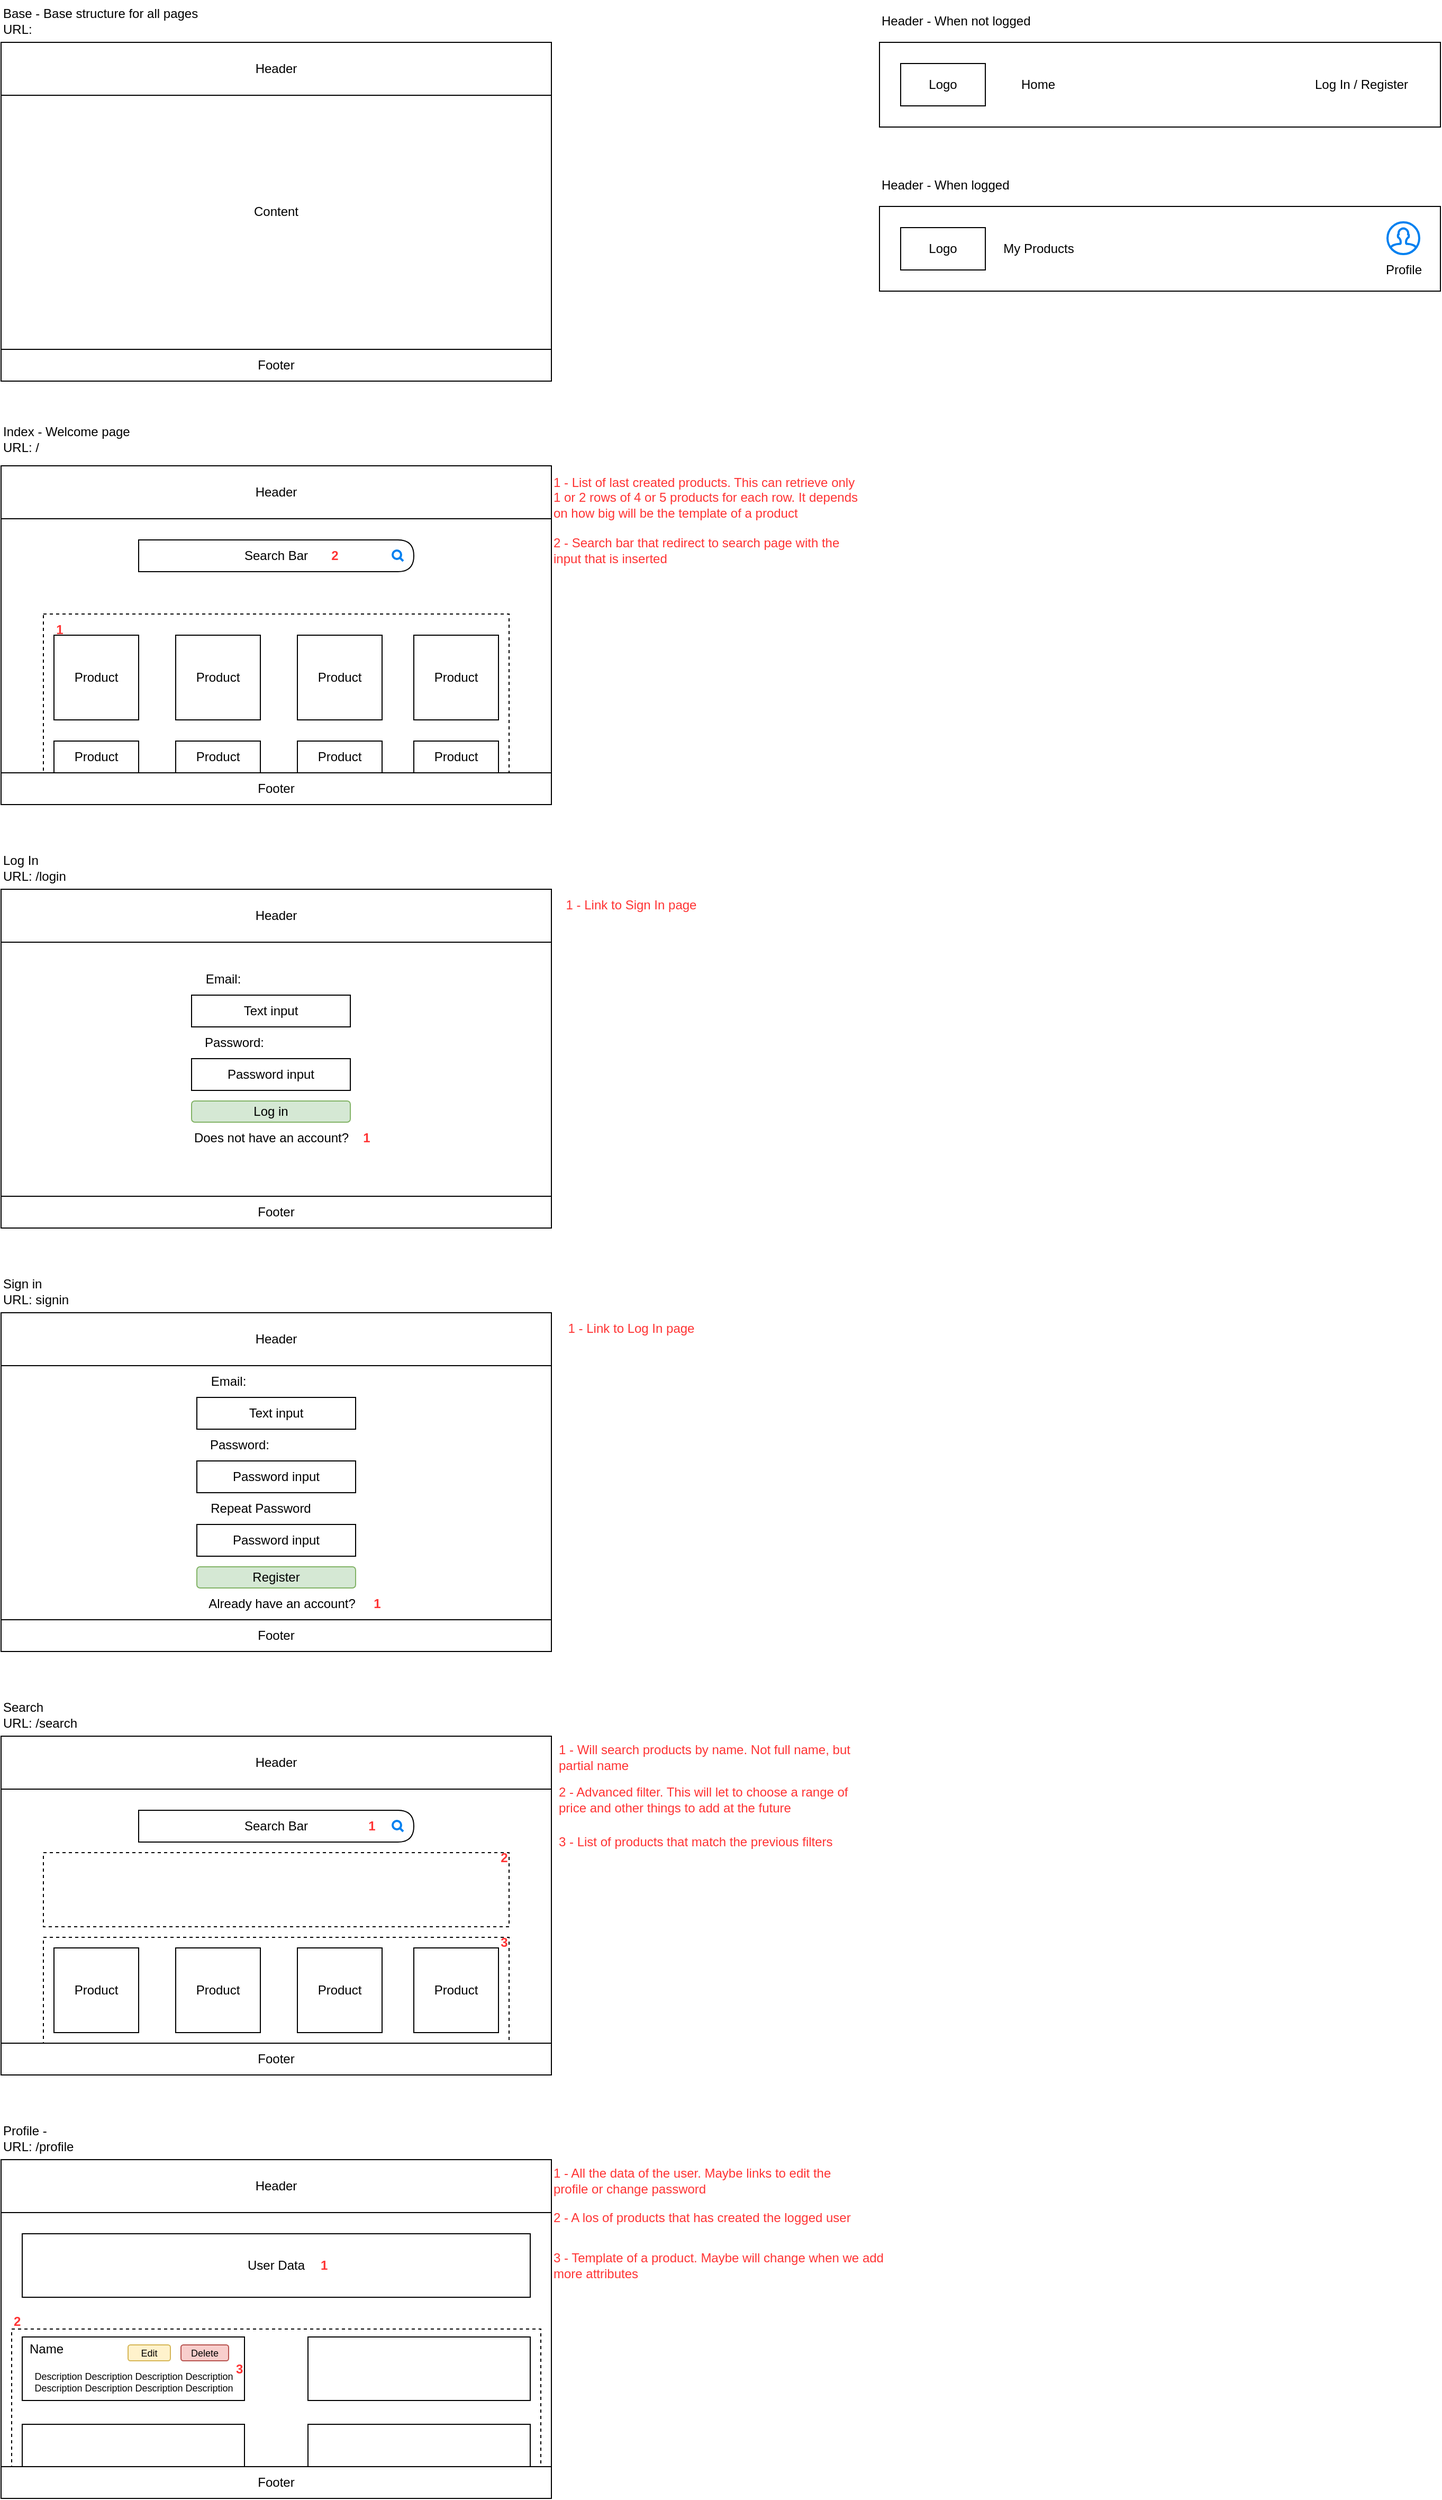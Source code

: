 <mxfile version="20.3.0" type="device"><diagram id="LefiBa3M2NrBV3RTtYFu" name="Página-1"><mxGraphModel dx="1038" dy="659" grid="1" gridSize="10" guides="1" tooltips="1" connect="1" arrows="1" fold="1" page="1" pageScale="1" pageWidth="827" pageHeight="1169" math="0" shadow="0"><root><mxCell id="0"/><mxCell id="1" parent="0"/><mxCell id="QFPl9gFqyvtmVqqtGBJR-2" value="Base - Base structure for all pages&lt;br&gt;URL:&amp;nbsp;" style="text;html=1;align=left;verticalAlign=middle;resizable=0;points=[];autosize=1;strokeColor=none;fillColor=none;" parent="1" vertex="1"><mxGeometry width="210" height="40" as="geometry"/></mxCell><mxCell id="QFPl9gFqyvtmVqqtGBJR-7" value="Index - Welcome page&lt;br&gt;URL: /" style="text;html=1;align=left;verticalAlign=middle;resizable=0;points=[];autosize=1;strokeColor=none;fillColor=none;" parent="1" vertex="1"><mxGeometry y="395" width="140" height="40" as="geometry"/></mxCell><mxCell id="QFPl9gFqyvtmVqqtGBJR-21" value="1 - List of last created products. This can retrieve only&amp;nbsp;&lt;br&gt;1 or 2 rows of 4 or 5 products for each row. It depends&lt;br&gt;on how big will be the template of a product" style="text;html=1;align=left;verticalAlign=middle;resizable=0;points=[];autosize=1;strokeColor=none;fillColor=none;fontColor=#FF3333;" parent="1" vertex="1"><mxGeometry x="520" y="440" width="310" height="60" as="geometry"/></mxCell><mxCell id="QFPl9gFqyvtmVqqtGBJR-23" value="2 - Search bar that redirect to search page with the &lt;br&gt;input that is inserted" style="text;html=1;align=left;verticalAlign=middle;resizable=0;points=[];autosize=1;strokeColor=none;fillColor=none;fontColor=#FF3333;" parent="1" vertex="1"><mxGeometry x="520" y="500" width="290" height="40" as="geometry"/></mxCell><mxCell id="QFPl9gFqyvtmVqqtGBJR-28" value="Log In&lt;br&gt;URL: /login" style="text;html=1;align=left;verticalAlign=middle;resizable=0;points=[];autosize=1;strokeColor=none;fillColor=none;" parent="1" vertex="1"><mxGeometry y="800" width="80" height="40" as="geometry"/></mxCell><mxCell id="QFPl9gFqyvtmVqqtGBJR-39" value="1 - Link to Sign In page" style="text;html=1;align=center;verticalAlign=middle;resizable=0;points=[];autosize=1;strokeColor=none;fillColor=none;fontColor=#FF3333;" parent="1" vertex="1"><mxGeometry x="520" y="840" width="150" height="30" as="geometry"/></mxCell><mxCell id="Q0Tc0exyoGKz4lYMMgq--1" value="" style="rounded=0;whiteSpace=wrap;html=1;" vertex="1" parent="1"><mxGeometry y="1240" width="520" height="320" as="geometry"/></mxCell><mxCell id="Q0Tc0exyoGKz4lYMMgq--2" value="Sign in&lt;br&gt;URL: signin" style="text;html=1;align=left;verticalAlign=middle;resizable=0;points=[];autosize=1;strokeColor=none;fillColor=none;" vertex="1" parent="1"><mxGeometry y="1200" width="90" height="40" as="geometry"/></mxCell><mxCell id="Q0Tc0exyoGKz4lYMMgq--3" value="Header" style="rounded=0;whiteSpace=wrap;html=1;" vertex="1" parent="1"><mxGeometry y="1240" width="520" height="50" as="geometry"/></mxCell><mxCell id="Q0Tc0exyoGKz4lYMMgq--4" value="Footer" style="rounded=0;whiteSpace=wrap;html=1;" vertex="1" parent="1"><mxGeometry y="1530" width="520" height="30" as="geometry"/></mxCell><mxCell id="Q0Tc0exyoGKz4lYMMgq--5" value="Content" style="rounded=0;whiteSpace=wrap;html=1;" vertex="1" parent="1"><mxGeometry y="40" width="520" height="320" as="geometry"/></mxCell><mxCell id="Q0Tc0exyoGKz4lYMMgq--6" value="Header" style="rounded=0;whiteSpace=wrap;html=1;" vertex="1" parent="1"><mxGeometry y="40" width="520" height="50" as="geometry"/></mxCell><mxCell id="Q0Tc0exyoGKz4lYMMgq--7" value="Footer" style="rounded=0;whiteSpace=wrap;html=1;" vertex="1" parent="1"><mxGeometry y="330" width="520" height="30" as="geometry"/></mxCell><mxCell id="Q0Tc0exyoGKz4lYMMgq--8" value="" style="rounded=0;whiteSpace=wrap;html=1;" vertex="1" parent="1"><mxGeometry y="440" width="520" height="320" as="geometry"/></mxCell><mxCell id="Q0Tc0exyoGKz4lYMMgq--9" value="Header" style="rounded=0;whiteSpace=wrap;html=1;" vertex="1" parent="1"><mxGeometry y="440" width="520" height="50" as="geometry"/></mxCell><mxCell id="Q0Tc0exyoGKz4lYMMgq--10" value="Footer" style="rounded=0;whiteSpace=wrap;html=1;" vertex="1" parent="1"><mxGeometry y="730" width="520" height="30" as="geometry"/></mxCell><mxCell id="Q0Tc0exyoGKz4lYMMgq--11" value="Search Bar" style="shape=delay;whiteSpace=wrap;html=1;" vertex="1" parent="1"><mxGeometry x="130" y="510" width="260" height="30" as="geometry"/></mxCell><mxCell id="Q0Tc0exyoGKz4lYMMgq--12" value="" style="rounded=0;whiteSpace=wrap;html=1;strokeColor=#000000;strokeWidth=1;fontColor=#FF3333;fillColor=none;dashed=1;" vertex="1" parent="1"><mxGeometry x="40" y="580" width="440" height="150" as="geometry"/></mxCell><mxCell id="Q0Tc0exyoGKz4lYMMgq--14" value="Product" style="rounded=0;whiteSpace=wrap;html=1;" vertex="1" parent="1"><mxGeometry x="165" y="600" width="80" height="80" as="geometry"/></mxCell><mxCell id="Q0Tc0exyoGKz4lYMMgq--15" value="Product" style="rounded=0;whiteSpace=wrap;html=1;" vertex="1" parent="1"><mxGeometry x="50" y="600" width="80" height="80" as="geometry"/></mxCell><mxCell id="Q0Tc0exyoGKz4lYMMgq--16" value="Product" style="rounded=0;whiteSpace=wrap;html=1;" vertex="1" parent="1"><mxGeometry x="280" y="600" width="80" height="80" as="geometry"/></mxCell><mxCell id="Q0Tc0exyoGKz4lYMMgq--17" value="Product" style="rounded=0;whiteSpace=wrap;html=1;" vertex="1" parent="1"><mxGeometry x="390" y="600" width="80" height="80" as="geometry"/></mxCell><mxCell id="Q0Tc0exyoGKz4lYMMgq--18" value="Product" style="rounded=0;whiteSpace=wrap;html=1;" vertex="1" parent="1"><mxGeometry x="50" y="700" width="80" height="30" as="geometry"/></mxCell><mxCell id="Q0Tc0exyoGKz4lYMMgq--19" value="Product" style="rounded=0;whiteSpace=wrap;html=1;" vertex="1" parent="1"><mxGeometry x="165" y="700" width="80" height="30" as="geometry"/></mxCell><mxCell id="Q0Tc0exyoGKz4lYMMgq--20" value="Product" style="rounded=0;whiteSpace=wrap;html=1;" vertex="1" parent="1"><mxGeometry x="280" y="700" width="80" height="30" as="geometry"/></mxCell><mxCell id="Q0Tc0exyoGKz4lYMMgq--21" value="Product" style="rounded=0;whiteSpace=wrap;html=1;" vertex="1" parent="1"><mxGeometry x="390" y="700" width="80" height="30" as="geometry"/></mxCell><mxCell id="Q0Tc0exyoGKz4lYMMgq--22" value="" style="html=1;verticalLabelPosition=bottom;align=center;labelBackgroundColor=#ffffff;verticalAlign=top;strokeWidth=2;strokeColor=#0080F0;shadow=0;dashed=0;shape=mxgraph.ios7.icons.looking_glass;" vertex="1" parent="1"><mxGeometry x="370" y="520" width="10" height="10" as="geometry"/></mxCell><mxCell id="QFPl9gFqyvtmVqqtGBJR-24" value="&lt;b&gt;2&lt;/b&gt;" style="text;html=1;align=center;verticalAlign=middle;resizable=0;points=[];autosize=1;strokeColor=none;fillColor=none;fontColor=#FF3333;" parent="1" vertex="1"><mxGeometry x="300" y="510" width="30" height="30" as="geometry"/></mxCell><mxCell id="QFPl9gFqyvtmVqqtGBJR-26" value="&lt;b&gt;1&lt;/b&gt;" style="text;html=1;align=center;verticalAlign=middle;resizable=0;points=[];autosize=1;strokeColor=none;fillColor=none;fontColor=#FF3333;" parent="1" vertex="1"><mxGeometry x="40" y="580" width="30" height="30" as="geometry"/></mxCell><mxCell id="Q0Tc0exyoGKz4lYMMgq--23" value="" style="rounded=0;whiteSpace=wrap;html=1;" vertex="1" parent="1"><mxGeometry y="840" width="520" height="320" as="geometry"/></mxCell><mxCell id="Q0Tc0exyoGKz4lYMMgq--24" value="Header" style="rounded=0;whiteSpace=wrap;html=1;" vertex="1" parent="1"><mxGeometry y="840" width="520" height="50" as="geometry"/></mxCell><mxCell id="Q0Tc0exyoGKz4lYMMgq--25" value="Footer" style="rounded=0;whiteSpace=wrap;html=1;" vertex="1" parent="1"><mxGeometry y="1130" width="520" height="30" as="geometry"/></mxCell><mxCell id="Q0Tc0exyoGKz4lYMMgq--26" value="Email:" style="text;html=1;strokeColor=none;fillColor=none;align=center;verticalAlign=middle;whiteSpace=wrap;rounded=0;strokeWidth=1;fontColor=#000000;" vertex="1" parent="1"><mxGeometry x="180" y="910" width="60" height="30" as="geometry"/></mxCell><mxCell id="Q0Tc0exyoGKz4lYMMgq--27" value="&lt;font color=&quot;#000000&quot;&gt;Text input&lt;/font&gt;" style="rounded=0;whiteSpace=wrap;html=1;strokeColor=#000000;strokeWidth=1;fontColor=#FF3333;fillColor=none;" vertex="1" parent="1"><mxGeometry x="180" y="940" width="150" height="30" as="geometry"/></mxCell><mxCell id="QFPl9gFqyvtmVqqtGBJR-32" value="&lt;font color=&quot;#000000&quot;&gt;Password input&lt;/font&gt;" style="rounded=0;whiteSpace=wrap;html=1;strokeColor=#000000;strokeWidth=1;fontColor=#FF3333;fillColor=none;" parent="1" vertex="1"><mxGeometry x="180" y="1000" width="150" height="30" as="geometry"/></mxCell><mxCell id="QFPl9gFqyvtmVqqtGBJR-35" value="Password:" style="text;html=1;align=center;verticalAlign=middle;resizable=0;points=[];autosize=1;strokeColor=none;fillColor=none;fontColor=#000000;" parent="1" vertex="1"><mxGeometry x="180" y="970" width="80" height="30" as="geometry"/></mxCell><mxCell id="QFPl9gFqyvtmVqqtGBJR-36" value="Log in" style="rounded=1;whiteSpace=wrap;html=1;strokeColor=#82b366;strokeWidth=1;fillColor=#d5e8d4;" parent="1" vertex="1"><mxGeometry x="180" y="1040" width="150" height="20" as="geometry"/></mxCell><mxCell id="QFPl9gFqyvtmVqqtGBJR-37" value="Does not have an account?" style="text;html=1;align=center;verticalAlign=middle;resizable=0;points=[];autosize=1;strokeColor=none;fillColor=none;fontColor=#000000;" parent="1" vertex="1"><mxGeometry x="170" y="1060" width="170" height="30" as="geometry"/></mxCell><mxCell id="QFPl9gFqyvtmVqqtGBJR-38" value="&lt;b&gt;&lt;font color=&quot;#ff3333&quot;&gt;1&lt;/font&gt;&lt;/b&gt;" style="text;html=1;align=center;verticalAlign=middle;resizable=0;points=[];autosize=1;strokeColor=none;fillColor=none;fontColor=#000000;" parent="1" vertex="1"><mxGeometry x="330" y="1060" width="30" height="30" as="geometry"/></mxCell><mxCell id="Q0Tc0exyoGKz4lYMMgq--31" value="&lt;font color=&quot;#000000&quot;&gt;Text input&lt;/font&gt;" style="rounded=0;whiteSpace=wrap;html=1;strokeColor=#000000;strokeWidth=1;fontColor=#FF3333;fillColor=none;" vertex="1" parent="1"><mxGeometry x="185" y="1320" width="150" height="30" as="geometry"/></mxCell><mxCell id="Q0Tc0exyoGKz4lYMMgq--32" value="&lt;font color=&quot;#000000&quot;&gt;Password input&lt;/font&gt;" style="rounded=0;whiteSpace=wrap;html=1;strokeColor=#000000;strokeWidth=1;fontColor=#FF3333;fillColor=none;" vertex="1" parent="1"><mxGeometry x="185" y="1380" width="150" height="30" as="geometry"/></mxCell><mxCell id="Q0Tc0exyoGKz4lYMMgq--34" value="&lt;font color=&quot;#000000&quot;&gt;Password input&lt;/font&gt;" style="rounded=0;whiteSpace=wrap;html=1;strokeColor=#000000;strokeWidth=1;fontColor=#FF3333;fillColor=none;" vertex="1" parent="1"><mxGeometry x="185" y="1440" width="150" height="30" as="geometry"/></mxCell><mxCell id="Q0Tc0exyoGKz4lYMMgq--35" value="Repeat Password" style="text;html=1;align=center;verticalAlign=middle;resizable=0;points=[];autosize=1;strokeColor=none;fillColor=none;fontColor=#000000;" vertex="1" parent="1"><mxGeometry x="185" y="1410" width="120" height="30" as="geometry"/></mxCell><mxCell id="Q0Tc0exyoGKz4lYMMgq--36" value="Register" style="rounded=1;whiteSpace=wrap;html=1;strokeColor=#82b366;strokeWidth=1;fillColor=#d5e8d4;" vertex="1" parent="1"><mxGeometry x="185" y="1480" width="150" height="20" as="geometry"/></mxCell><mxCell id="Q0Tc0exyoGKz4lYMMgq--46" value="Password:" style="text;html=1;align=center;verticalAlign=middle;resizable=0;points=[];autosize=1;strokeColor=none;fillColor=none;fontColor=#000000;" vertex="1" parent="1"><mxGeometry x="185" y="1350" width="80" height="30" as="geometry"/></mxCell><mxCell id="Q0Tc0exyoGKz4lYMMgq--51" value="Email:" style="text;html=1;strokeColor=none;fillColor=none;align=center;verticalAlign=middle;whiteSpace=wrap;rounded=0;strokeWidth=1;fontColor=#000000;" vertex="1" parent="1"><mxGeometry x="185" y="1290" width="60" height="30" as="geometry"/></mxCell><mxCell id="Q0Tc0exyoGKz4lYMMgq--52" value="Already have an account?" style="text;html=1;align=center;verticalAlign=middle;resizable=0;points=[];autosize=1;strokeColor=none;fillColor=none;fontColor=#000000;" vertex="1" parent="1"><mxGeometry x="185" y="1500" width="160" height="30" as="geometry"/></mxCell><mxCell id="Q0Tc0exyoGKz4lYMMgq--53" value="&lt;b&gt;&lt;font color=&quot;#ff3333&quot;&gt;1&lt;/font&gt;&lt;/b&gt;" style="text;html=1;align=center;verticalAlign=middle;resizable=0;points=[];autosize=1;strokeColor=none;fillColor=none;fontColor=#000000;" vertex="1" parent="1"><mxGeometry x="340" y="1500" width="30" height="30" as="geometry"/></mxCell><mxCell id="Q0Tc0exyoGKz4lYMMgq--54" value="1 - Link to Log In page" style="text;html=1;align=center;verticalAlign=middle;resizable=0;points=[];autosize=1;strokeColor=none;fillColor=none;fontColor=#FF3333;" vertex="1" parent="1"><mxGeometry x="525" y="1240" width="140" height="30" as="geometry"/></mxCell><mxCell id="Q0Tc0exyoGKz4lYMMgq--55" value="Search&lt;br&gt;URL: /search" style="text;html=1;align=left;verticalAlign=middle;resizable=0;points=[];autosize=1;strokeColor=none;fillColor=none;" vertex="1" parent="1"><mxGeometry y="1600" width="90" height="40" as="geometry"/></mxCell><mxCell id="Q0Tc0exyoGKz4lYMMgq--59" value="" style="rounded=0;whiteSpace=wrap;html=1;" vertex="1" parent="1"><mxGeometry y="1640" width="520" height="320" as="geometry"/></mxCell><mxCell id="Q0Tc0exyoGKz4lYMMgq--60" value="Header" style="rounded=0;whiteSpace=wrap;html=1;" vertex="1" parent="1"><mxGeometry y="1640" width="520" height="50" as="geometry"/></mxCell><mxCell id="Q0Tc0exyoGKz4lYMMgq--61" value="Footer" style="rounded=0;whiteSpace=wrap;html=1;" vertex="1" parent="1"><mxGeometry y="1930" width="520" height="30" as="geometry"/></mxCell><mxCell id="Q0Tc0exyoGKz4lYMMgq--62" value="Search Bar" style="shape=delay;whiteSpace=wrap;html=1;" vertex="1" parent="1"><mxGeometry x="130" y="1710" width="260" height="30" as="geometry"/></mxCell><mxCell id="Q0Tc0exyoGKz4lYMMgq--63" value="" style="rounded=0;whiteSpace=wrap;html=1;strokeColor=#000000;strokeWidth=1;fontColor=#FF3333;fillColor=none;dashed=1;" vertex="1" parent="1"><mxGeometry x="40" y="1830" width="440" height="100" as="geometry"/></mxCell><mxCell id="Q0Tc0exyoGKz4lYMMgq--66" value="Product" style="rounded=0;whiteSpace=wrap;html=1;" vertex="1" parent="1"><mxGeometry x="280" y="1840" width="80" height="80" as="geometry"/></mxCell><mxCell id="Q0Tc0exyoGKz4lYMMgq--67" value="Product" style="rounded=0;whiteSpace=wrap;html=1;" vertex="1" parent="1"><mxGeometry x="390" y="1840" width="80" height="80" as="geometry"/></mxCell><mxCell id="Q0Tc0exyoGKz4lYMMgq--72" value="" style="html=1;verticalLabelPosition=bottom;align=center;labelBackgroundColor=#ffffff;verticalAlign=top;strokeWidth=2;strokeColor=#0080F0;shadow=0;dashed=0;shape=mxgraph.ios7.icons.looking_glass;" vertex="1" parent="1"><mxGeometry x="370" y="1720" width="10" height="10" as="geometry"/></mxCell><mxCell id="Q0Tc0exyoGKz4lYMMgq--73" value="&lt;b&gt;2&lt;/b&gt;" style="text;html=1;align=center;verticalAlign=middle;resizable=0;points=[];autosize=1;strokeColor=none;fillColor=none;fontColor=#FF3333;" vertex="1" parent="1"><mxGeometry x="460" y="1740" width="30" height="30" as="geometry"/></mxCell><mxCell id="Q0Tc0exyoGKz4lYMMgq--74" value="&lt;b&gt;1&lt;/b&gt;" style="text;html=1;align=center;verticalAlign=middle;resizable=0;points=[];autosize=1;strokeColor=none;fillColor=none;fontColor=#FF3333;" vertex="1" parent="1"><mxGeometry x="335" y="1710" width="30" height="30" as="geometry"/></mxCell><mxCell id="Q0Tc0exyoGKz4lYMMgq--75" value="Product" style="rounded=0;whiteSpace=wrap;html=1;" vertex="1" parent="1"><mxGeometry x="50" y="1840" width="80" height="80" as="geometry"/></mxCell><mxCell id="Q0Tc0exyoGKz4lYMMgq--76" value="Product" style="rounded=0;whiteSpace=wrap;html=1;" vertex="1" parent="1"><mxGeometry x="165" y="1840" width="80" height="80" as="geometry"/></mxCell><mxCell id="Q0Tc0exyoGKz4lYMMgq--77" value="" style="rounded=0;whiteSpace=wrap;html=1;strokeColor=#000000;strokeWidth=1;fontColor=#FF3333;fillColor=none;dashed=1;" vertex="1" parent="1"><mxGeometry x="40" y="1750" width="440" height="70" as="geometry"/></mxCell><mxCell id="Q0Tc0exyoGKz4lYMMgq--78" value="&lt;b&gt;3&lt;/b&gt;" style="text;html=1;align=center;verticalAlign=middle;resizable=0;points=[];autosize=1;strokeColor=none;fillColor=none;fontColor=#FF3333;" vertex="1" parent="1"><mxGeometry x="460" y="1820" width="30" height="30" as="geometry"/></mxCell><mxCell id="Q0Tc0exyoGKz4lYMMgq--79" value="1 - Will search products by name. Not full name, but&amp;nbsp;&lt;br&gt;partial name" style="text;html=1;align=left;verticalAlign=middle;resizable=0;points=[];autosize=1;strokeColor=none;fillColor=none;fontColor=#FF3333;" vertex="1" parent="1"><mxGeometry x="525" y="1640" width="300" height="40" as="geometry"/></mxCell><mxCell id="Q0Tc0exyoGKz4lYMMgq--80" value="2 - Advanced filter. This will let to choose a range of&amp;nbsp;&lt;br&gt;price and other things to add at the future" style="text;html=1;align=left;verticalAlign=middle;resizable=0;points=[];autosize=1;strokeColor=none;fillColor=none;fontColor=#FF3333;" vertex="1" parent="1"><mxGeometry x="525" y="1680" width="300" height="40" as="geometry"/></mxCell><mxCell id="Q0Tc0exyoGKz4lYMMgq--81" value="3 - List of products that match the previous filters" style="text;html=1;align=left;verticalAlign=middle;resizable=0;points=[];autosize=1;strokeColor=none;fillColor=none;fontColor=#FF3333;" vertex="1" parent="1"><mxGeometry x="525" y="1725" width="280" height="30" as="geometry"/></mxCell><mxCell id="Q0Tc0exyoGKz4lYMMgq--82" value="Header - When not logged" style="text;html=1;align=left;verticalAlign=middle;resizable=0;points=[];autosize=1;strokeColor=none;fillColor=none;" vertex="1" parent="1"><mxGeometry x="830" y="5" width="160" height="30" as="geometry"/></mxCell><mxCell id="Q0Tc0exyoGKz4lYMMgq--83" value="" style="rounded=0;whiteSpace=wrap;html=1;" vertex="1" parent="1"><mxGeometry x="830" y="40" width="530" height="80" as="geometry"/></mxCell><mxCell id="Q0Tc0exyoGKz4lYMMgq--86" value="Logo" style="rounded=0;whiteSpace=wrap;html=1;" vertex="1" parent="1"><mxGeometry x="850" y="60" width="80" height="40" as="geometry"/></mxCell><mxCell id="Q0Tc0exyoGKz4lYMMgq--87" value="Log In / Register" style="text;html=1;align=center;verticalAlign=middle;resizable=0;points=[];autosize=1;strokeColor=none;fillColor=none;" vertex="1" parent="1"><mxGeometry x="1230" y="65" width="110" height="30" as="geometry"/></mxCell><mxCell id="Q0Tc0exyoGKz4lYMMgq--89" value="Header - When logged" style="text;html=1;align=left;verticalAlign=middle;resizable=0;points=[];autosize=1;strokeColor=none;fillColor=none;" vertex="1" parent="1"><mxGeometry x="830" y="160" width="140" height="30" as="geometry"/></mxCell><mxCell id="Q0Tc0exyoGKz4lYMMgq--90" value="" style="rounded=0;whiteSpace=wrap;html=1;" vertex="1" parent="1"><mxGeometry x="830" y="195" width="530" height="80" as="geometry"/></mxCell><mxCell id="Q0Tc0exyoGKz4lYMMgq--91" value="Logo" style="rounded=0;whiteSpace=wrap;html=1;" vertex="1" parent="1"><mxGeometry x="850" y="215" width="80" height="40" as="geometry"/></mxCell><mxCell id="Q0Tc0exyoGKz4lYMMgq--93" value="Home" style="text;html=1;strokeColor=none;fillColor=none;align=center;verticalAlign=middle;whiteSpace=wrap;rounded=0;" vertex="1" parent="1"><mxGeometry x="950" y="65" width="60" height="30" as="geometry"/></mxCell><mxCell id="Q0Tc0exyoGKz4lYMMgq--94" value="Profile" style="text;html=1;align=center;verticalAlign=middle;resizable=0;points=[];autosize=1;strokeColor=none;fillColor=none;" vertex="1" parent="1"><mxGeometry x="1295" y="240" width="60" height="30" as="geometry"/></mxCell><mxCell id="Q0Tc0exyoGKz4lYMMgq--95" value="" style="html=1;verticalLabelPosition=bottom;align=center;labelBackgroundColor=#ffffff;verticalAlign=top;strokeWidth=2;strokeColor=#0080F0;shadow=0;dashed=0;shape=mxgraph.ios7.icons.user;" vertex="1" parent="1"><mxGeometry x="1310" y="210" width="30" height="30" as="geometry"/></mxCell><mxCell id="Q0Tc0exyoGKz4lYMMgq--96" value="My Products" style="text;html=1;align=center;verticalAlign=middle;resizable=0;points=[];autosize=1;strokeColor=none;fillColor=none;" vertex="1" parent="1"><mxGeometry x="935" y="220" width="90" height="30" as="geometry"/></mxCell><mxCell id="Q0Tc0exyoGKz4lYMMgq--98" value="Profile -&amp;nbsp;&lt;br&gt;URL: /profile" style="text;html=1;align=left;verticalAlign=middle;resizable=0;points=[];autosize=1;strokeColor=none;fillColor=none;" vertex="1" parent="1"><mxGeometry y="2000" width="90" height="40" as="geometry"/></mxCell><mxCell id="Q0Tc0exyoGKz4lYMMgq--99" value="" style="rounded=0;whiteSpace=wrap;html=1;" vertex="1" parent="1"><mxGeometry y="2040" width="520" height="320" as="geometry"/></mxCell><mxCell id="Q0Tc0exyoGKz4lYMMgq--100" value="Header" style="rounded=0;whiteSpace=wrap;html=1;" vertex="1" parent="1"><mxGeometry y="2040" width="520" height="50" as="geometry"/></mxCell><mxCell id="Q0Tc0exyoGKz4lYMMgq--101" value="Footer" style="rounded=0;whiteSpace=wrap;html=1;" vertex="1" parent="1"><mxGeometry y="2330" width="520" height="30" as="geometry"/></mxCell><mxCell id="Q0Tc0exyoGKz4lYMMgq--102" value="" style="rounded=0;whiteSpace=wrap;html=1;fillStyle=dots;dashed=1;fillColor=none;" vertex="1" parent="1"><mxGeometry x="10" y="2200" width="500" height="130" as="geometry"/></mxCell><mxCell id="Q0Tc0exyoGKz4lYMMgq--109" value="" style="rounded=0;whiteSpace=wrap;html=1;fillStyle=dots;fillColor=none;" vertex="1" parent="1"><mxGeometry x="20" y="2207.5" width="210" height="60" as="geometry"/></mxCell><mxCell id="Q0Tc0exyoGKz4lYMMgq--112" value="&lt;font style=&quot;font-size: 12px;&quot;&gt;User Data&lt;/font&gt;" style="rounded=0;whiteSpace=wrap;html=1;fillStyle=auto;fontSize=9;fillColor=none;" vertex="1" parent="1"><mxGeometry x="20" y="2110" width="480" height="60" as="geometry"/></mxCell><mxCell id="Q0Tc0exyoGKz4lYMMgq--114" value="" style="rounded=0;whiteSpace=wrap;html=1;fillStyle=dots;fillColor=none;" vertex="1" parent="1"><mxGeometry x="290" y="2207.5" width="210" height="60" as="geometry"/></mxCell><mxCell id="Q0Tc0exyoGKz4lYMMgq--115" value="" style="rounded=0;whiteSpace=wrap;html=1;fillStyle=dots;fillColor=none;" vertex="1" parent="1"><mxGeometry x="20" y="2290" width="210" height="40" as="geometry"/></mxCell><mxCell id="Q0Tc0exyoGKz4lYMMgq--116" value="" style="rounded=0;whiteSpace=wrap;html=1;fillStyle=dots;fillColor=none;" vertex="1" parent="1"><mxGeometry x="290" y="2290" width="210" height="40" as="geometry"/></mxCell><mxCell id="Q0Tc0exyoGKz4lYMMgq--108" value="Delete" style="rounded=1;whiteSpace=wrap;html=1;fillStyle=auto;fontSize=9;fillColor=#f8cecc;strokeColor=#b85450;" vertex="1" parent="1"><mxGeometry x="170" y="2215" width="45" height="15" as="geometry"/></mxCell><mxCell id="Q0Tc0exyoGKz4lYMMgq--107" value="Edit" style="rounded=1;whiteSpace=wrap;html=1;fillStyle=auto;fontSize=9;fillColor=#fff2cc;strokeColor=#d6b656;" vertex="1" parent="1"><mxGeometry x="120" y="2215" width="40" height="15" as="geometry"/></mxCell><mxCell id="Q0Tc0exyoGKz4lYMMgq--105" value="Description&amp;nbsp;&lt;span style=&quot;font-size: 9px;&quot;&gt;Description&amp;nbsp;&lt;/span&gt;&lt;span style=&quot;font-size: 9px;&quot;&gt;Description Description&lt;br style=&quot;font-size: 9px;&quot;&gt;&lt;/span&gt;&lt;span style=&quot;font-size: 9px;&quot;&gt;Description&amp;nbsp;&lt;/span&gt;&lt;span style=&quot;font-size: 9px;&quot;&gt;Description&amp;nbsp;&lt;/span&gt;&lt;span style=&quot;font-size: 9px;&quot;&gt;Description Description&lt;/span&gt;&lt;span style=&quot;font-size: 9px;&quot;&gt;&lt;br style=&quot;font-size: 9px;&quot;&gt;&lt;/span&gt;" style="text;html=1;align=center;verticalAlign=middle;resizable=0;points=[];autosize=1;strokeColor=none;fillColor=none;fontSize=9;" vertex="1" parent="1"><mxGeometry x="20" y="2230" width="210" height="40" as="geometry"/></mxCell><mxCell id="Q0Tc0exyoGKz4lYMMgq--104" value="Name" style="text;html=1;strokeColor=none;fillColor=none;align=left;verticalAlign=middle;whiteSpace=wrap;rounded=0;fillStyle=dots;" vertex="1" parent="1"><mxGeometry x="25" y="2207.5" width="35" height="22.5" as="geometry"/></mxCell><mxCell id="Q0Tc0exyoGKz4lYMMgq--117" value="&lt;font color=&quot;#ff3333&quot;&gt;&lt;b&gt;1&lt;/b&gt;&lt;/font&gt;" style="text;html=1;align=left;verticalAlign=middle;resizable=0;points=[];autosize=1;strokeColor=none;fillColor=none;fontSize=12;" vertex="1" parent="1"><mxGeometry x="300" y="2125" width="30" height="30" as="geometry"/></mxCell><mxCell id="Q0Tc0exyoGKz4lYMMgq--118" value="&lt;font color=&quot;#ff3333&quot;&gt;&lt;b&gt;2&lt;/b&gt;&lt;/font&gt;" style="text;html=1;align=left;verticalAlign=middle;resizable=0;points=[];autosize=1;strokeColor=none;fillColor=none;fontSize=12;" vertex="1" parent="1"><mxGeometry x="10" y="2177.5" width="30" height="30" as="geometry"/></mxCell><mxCell id="Q0Tc0exyoGKz4lYMMgq--120" value="&lt;font color=&quot;#ff3333&quot;&gt;&lt;b&gt;3&lt;/b&gt;&lt;/font&gt;" style="text;html=1;align=left;verticalAlign=middle;resizable=0;points=[];autosize=1;strokeColor=none;fillColor=none;fontSize=12;" vertex="1" parent="1"><mxGeometry x="220" y="2222.5" width="30" height="30" as="geometry"/></mxCell><mxCell id="Q0Tc0exyoGKz4lYMMgq--121" value="&lt;font color=&quot;#ff3333&quot;&gt;1 - All the data of the user. Maybe links to edit the&lt;br&gt;profile or change password&lt;br&gt;&lt;/font&gt;" style="text;html=1;align=left;verticalAlign=middle;resizable=0;points=[];autosize=1;strokeColor=none;fillColor=none;fontSize=12;" vertex="1" parent="1"><mxGeometry x="520" y="2040" width="290" height="40" as="geometry"/></mxCell><mxCell id="Q0Tc0exyoGKz4lYMMgq--122" value="&lt;font color=&quot;#ff3333&quot;&gt;2 - A los of products that has created the logged user&lt;br&gt;&lt;/font&gt;" style="text;html=1;align=left;verticalAlign=middle;resizable=0;points=[];autosize=1;strokeColor=none;fillColor=none;fontSize=12;" vertex="1" parent="1"><mxGeometry x="520" y="2080" width="300" height="30" as="geometry"/></mxCell><mxCell id="Q0Tc0exyoGKz4lYMMgq--123" value="&lt;font color=&quot;#ff3333&quot;&gt;3 - Template of a product. Maybe will change when we add&lt;br&gt;more attributes&lt;br&gt;&lt;/font&gt;" style="text;html=1;align=left;verticalAlign=middle;resizable=0;points=[];autosize=1;strokeColor=none;fillColor=none;fontSize=12;" vertex="1" parent="1"><mxGeometry x="520" y="2120" width="340" height="40" as="geometry"/></mxCell></root></mxGraphModel></diagram></mxfile>